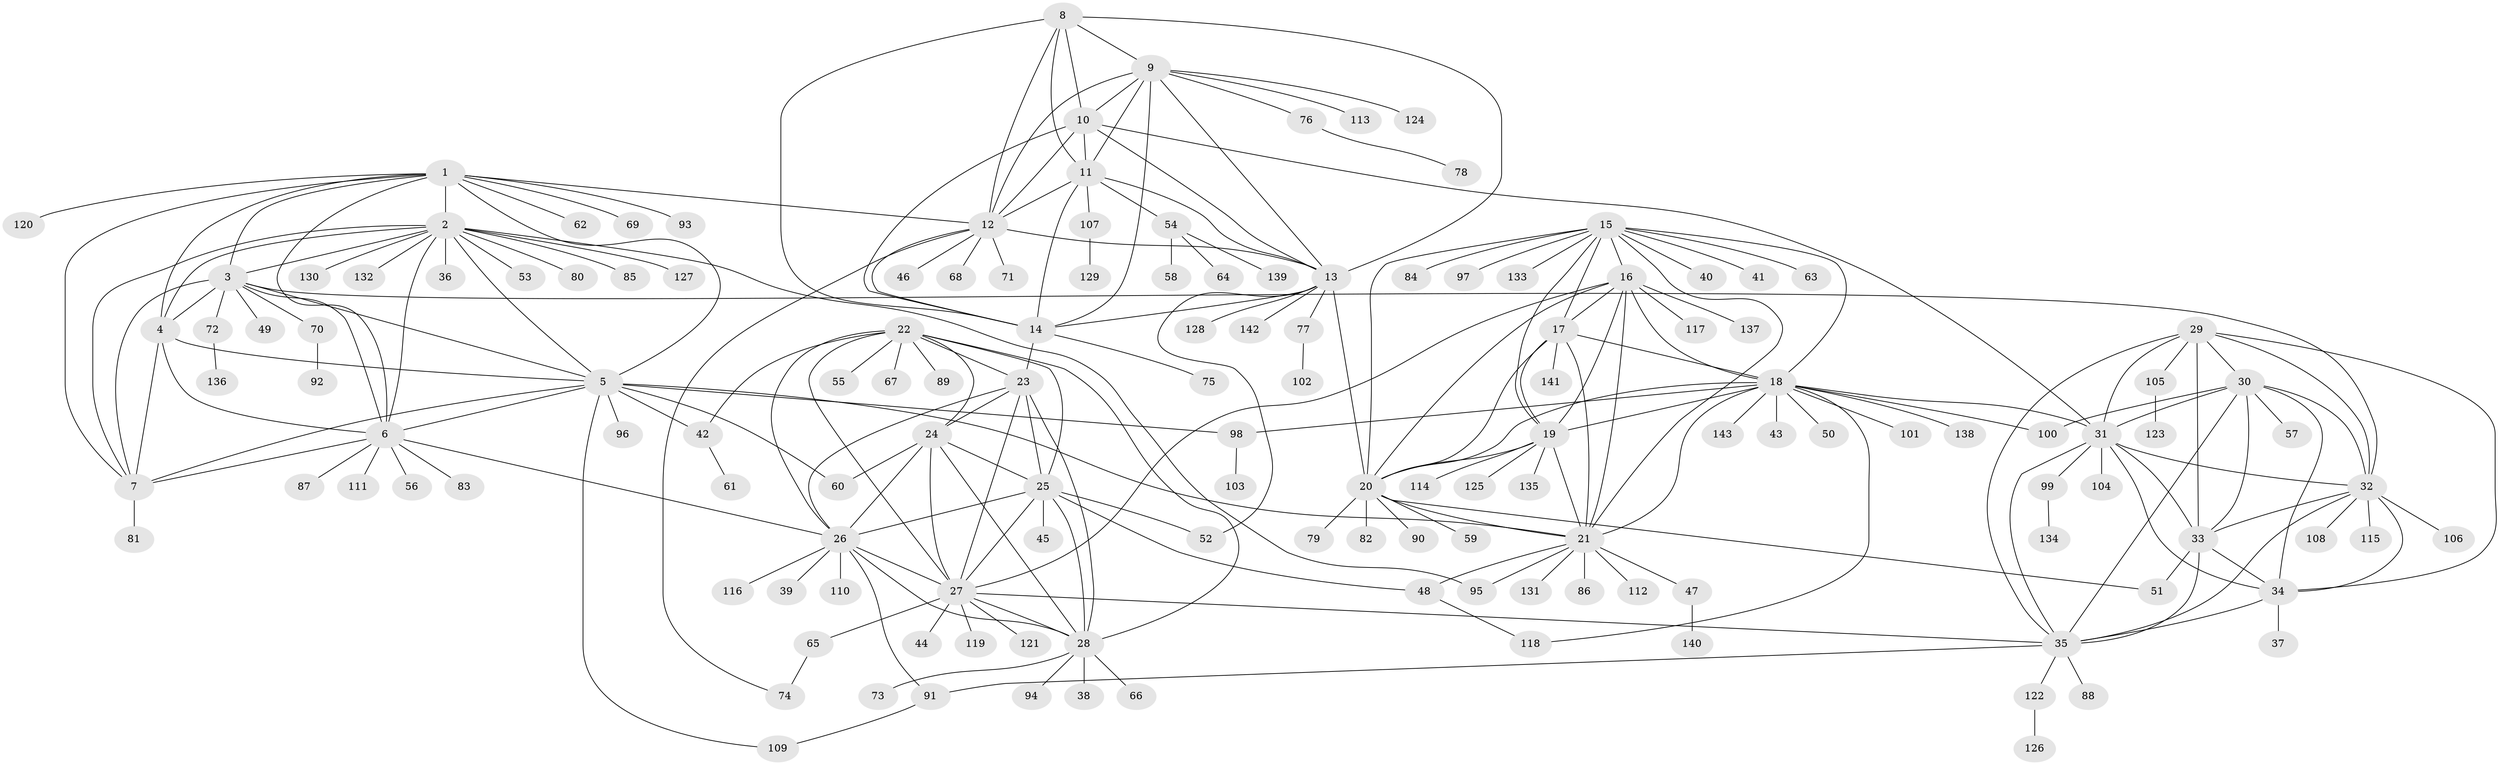 // Generated by graph-tools (version 1.1) at 2025/55/03/09/25 04:55:43]
// undirected, 143 vertices, 235 edges
graph export_dot {
graph [start="1"]
  node [color=gray90,style=filled];
  1;
  2;
  3;
  4;
  5;
  6;
  7;
  8;
  9;
  10;
  11;
  12;
  13;
  14;
  15;
  16;
  17;
  18;
  19;
  20;
  21;
  22;
  23;
  24;
  25;
  26;
  27;
  28;
  29;
  30;
  31;
  32;
  33;
  34;
  35;
  36;
  37;
  38;
  39;
  40;
  41;
  42;
  43;
  44;
  45;
  46;
  47;
  48;
  49;
  50;
  51;
  52;
  53;
  54;
  55;
  56;
  57;
  58;
  59;
  60;
  61;
  62;
  63;
  64;
  65;
  66;
  67;
  68;
  69;
  70;
  71;
  72;
  73;
  74;
  75;
  76;
  77;
  78;
  79;
  80;
  81;
  82;
  83;
  84;
  85;
  86;
  87;
  88;
  89;
  90;
  91;
  92;
  93;
  94;
  95;
  96;
  97;
  98;
  99;
  100;
  101;
  102;
  103;
  104;
  105;
  106;
  107;
  108;
  109;
  110;
  111;
  112;
  113;
  114;
  115;
  116;
  117;
  118;
  119;
  120;
  121;
  122;
  123;
  124;
  125;
  126;
  127;
  128;
  129;
  130;
  131;
  132;
  133;
  134;
  135;
  136;
  137;
  138;
  139;
  140;
  141;
  142;
  143;
  1 -- 2;
  1 -- 3;
  1 -- 4;
  1 -- 5;
  1 -- 6;
  1 -- 7;
  1 -- 12;
  1 -- 62;
  1 -- 69;
  1 -- 93;
  1 -- 120;
  2 -- 3;
  2 -- 4;
  2 -- 5;
  2 -- 6;
  2 -- 7;
  2 -- 36;
  2 -- 53;
  2 -- 80;
  2 -- 85;
  2 -- 95;
  2 -- 127;
  2 -- 130;
  2 -- 132;
  3 -- 4;
  3 -- 5;
  3 -- 6;
  3 -- 7;
  3 -- 32;
  3 -- 49;
  3 -- 70;
  3 -- 72;
  4 -- 5;
  4 -- 6;
  4 -- 7;
  5 -- 6;
  5 -- 7;
  5 -- 21;
  5 -- 42;
  5 -- 60;
  5 -- 96;
  5 -- 98;
  5 -- 109;
  6 -- 7;
  6 -- 26;
  6 -- 56;
  6 -- 83;
  6 -- 87;
  6 -- 111;
  7 -- 81;
  8 -- 9;
  8 -- 10;
  8 -- 11;
  8 -- 12;
  8 -- 13;
  8 -- 14;
  9 -- 10;
  9 -- 11;
  9 -- 12;
  9 -- 13;
  9 -- 14;
  9 -- 76;
  9 -- 113;
  9 -- 124;
  10 -- 11;
  10 -- 12;
  10 -- 13;
  10 -- 14;
  10 -- 31;
  11 -- 12;
  11 -- 13;
  11 -- 14;
  11 -- 54;
  11 -- 107;
  12 -- 13;
  12 -- 14;
  12 -- 46;
  12 -- 68;
  12 -- 71;
  12 -- 74;
  13 -- 14;
  13 -- 20;
  13 -- 52;
  13 -- 77;
  13 -- 128;
  13 -- 142;
  14 -- 23;
  14 -- 75;
  15 -- 16;
  15 -- 17;
  15 -- 18;
  15 -- 19;
  15 -- 20;
  15 -- 21;
  15 -- 40;
  15 -- 41;
  15 -- 63;
  15 -- 84;
  15 -- 97;
  15 -- 133;
  16 -- 17;
  16 -- 18;
  16 -- 19;
  16 -- 20;
  16 -- 21;
  16 -- 27;
  16 -- 117;
  16 -- 137;
  17 -- 18;
  17 -- 19;
  17 -- 20;
  17 -- 21;
  17 -- 141;
  18 -- 19;
  18 -- 20;
  18 -- 21;
  18 -- 31;
  18 -- 43;
  18 -- 50;
  18 -- 98;
  18 -- 100;
  18 -- 101;
  18 -- 118;
  18 -- 138;
  18 -- 143;
  19 -- 20;
  19 -- 21;
  19 -- 114;
  19 -- 125;
  19 -- 135;
  20 -- 21;
  20 -- 51;
  20 -- 59;
  20 -- 79;
  20 -- 82;
  20 -- 90;
  21 -- 47;
  21 -- 48;
  21 -- 86;
  21 -- 95;
  21 -- 112;
  21 -- 131;
  22 -- 23;
  22 -- 24;
  22 -- 25;
  22 -- 26;
  22 -- 27;
  22 -- 28;
  22 -- 42;
  22 -- 55;
  22 -- 67;
  22 -- 89;
  23 -- 24;
  23 -- 25;
  23 -- 26;
  23 -- 27;
  23 -- 28;
  24 -- 25;
  24 -- 26;
  24 -- 27;
  24 -- 28;
  24 -- 60;
  25 -- 26;
  25 -- 27;
  25 -- 28;
  25 -- 45;
  25 -- 48;
  25 -- 52;
  26 -- 27;
  26 -- 28;
  26 -- 39;
  26 -- 91;
  26 -- 110;
  26 -- 116;
  27 -- 28;
  27 -- 35;
  27 -- 44;
  27 -- 65;
  27 -- 119;
  27 -- 121;
  28 -- 38;
  28 -- 66;
  28 -- 73;
  28 -- 94;
  29 -- 30;
  29 -- 31;
  29 -- 32;
  29 -- 33;
  29 -- 34;
  29 -- 35;
  29 -- 105;
  30 -- 31;
  30 -- 32;
  30 -- 33;
  30 -- 34;
  30 -- 35;
  30 -- 57;
  30 -- 100;
  31 -- 32;
  31 -- 33;
  31 -- 34;
  31 -- 35;
  31 -- 99;
  31 -- 104;
  32 -- 33;
  32 -- 34;
  32 -- 35;
  32 -- 106;
  32 -- 108;
  32 -- 115;
  33 -- 34;
  33 -- 35;
  33 -- 51;
  34 -- 35;
  34 -- 37;
  35 -- 88;
  35 -- 91;
  35 -- 122;
  42 -- 61;
  47 -- 140;
  48 -- 118;
  54 -- 58;
  54 -- 64;
  54 -- 139;
  65 -- 74;
  70 -- 92;
  72 -- 136;
  76 -- 78;
  77 -- 102;
  91 -- 109;
  98 -- 103;
  99 -- 134;
  105 -- 123;
  107 -- 129;
  122 -- 126;
}
